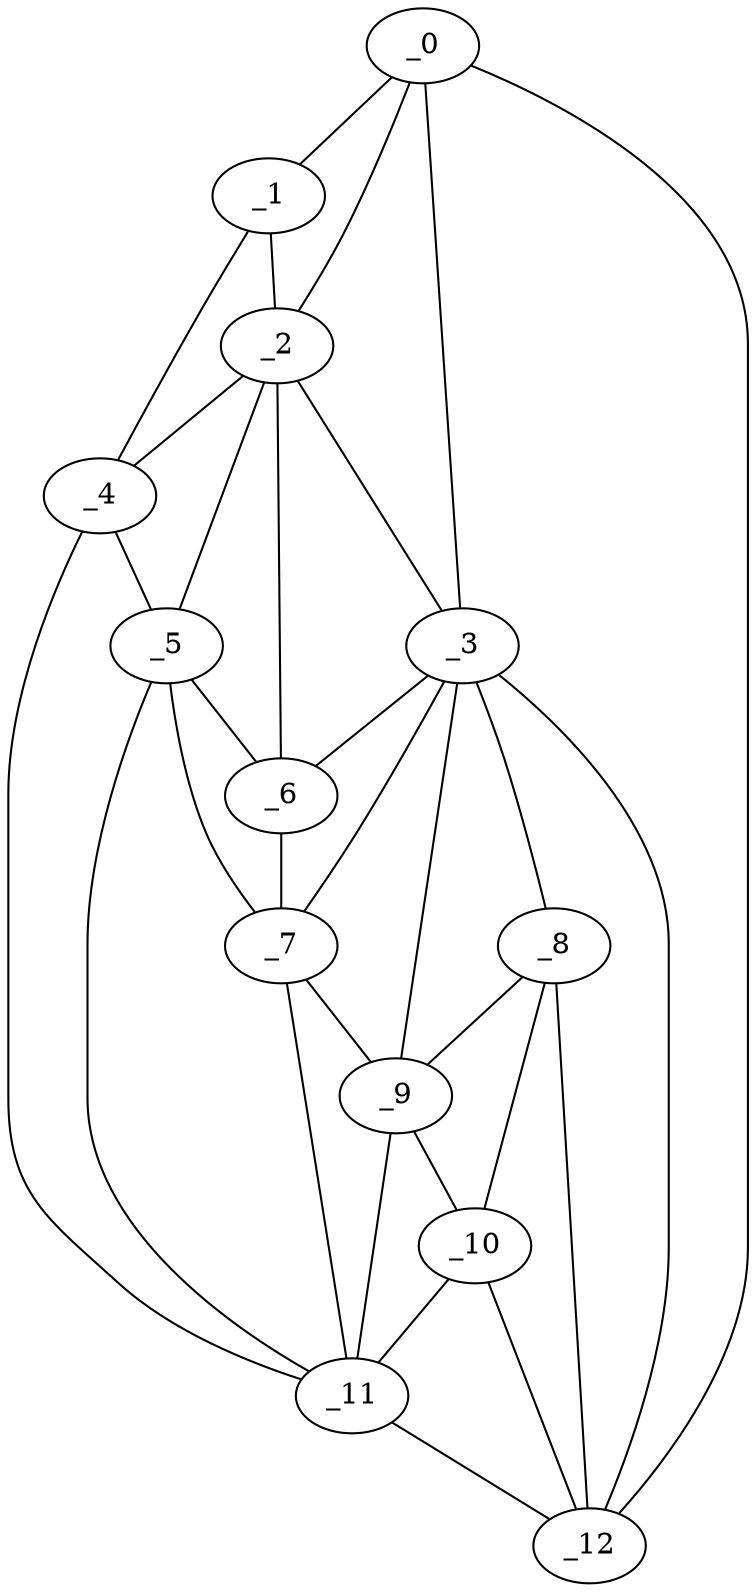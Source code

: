 graph "obj86__225.gxl" {
	_0	 [x=28,
		y=12];
	_1	 [x=61,
		y=70];
	_0 -- _1	 [valence=1];
	_2	 [x=64,
		y=57];
	_0 -- _2	 [valence=2];
	_3	 [x=68,
		y=26];
	_0 -- _3	 [valence=1];
	_12	 [x=100,
		y=11];
	_0 -- _12	 [valence=1];
	_1 -- _2	 [valence=1];
	_4	 [x=70,
		y=70];
	_1 -- _4	 [valence=1];
	_2 -- _3	 [valence=2];
	_2 -- _4	 [valence=2];
	_5	 [x=73,
		y=62];
	_2 -- _5	 [valence=2];
	_6	 [x=75,
		y=51];
	_2 -- _6	 [valence=1];
	_3 -- _6	 [valence=2];
	_7	 [x=79,
		y=49];
	_3 -- _7	 [valence=2];
	_8	 [x=86,
		y=24];
	_3 -- _8	 [valence=2];
	_9	 [x=90,
		y=40];
	_3 -- _9	 [valence=2];
	_3 -- _12	 [valence=2];
	_4 -- _5	 [valence=1];
	_11	 [x=98,
		y=52];
	_4 -- _11	 [valence=1];
	_5 -- _6	 [valence=2];
	_5 -- _7	 [valence=2];
	_5 -- _11	 [valence=2];
	_6 -- _7	 [valence=1];
	_7 -- _9	 [valence=2];
	_7 -- _11	 [valence=2];
	_8 -- _9	 [valence=1];
	_10	 [x=95,
		y=21];
	_8 -- _10	 [valence=2];
	_8 -- _12	 [valence=1];
	_9 -- _10	 [valence=2];
	_9 -- _11	 [valence=2];
	_10 -- _11	 [valence=2];
	_10 -- _12	 [valence=2];
	_11 -- _12	 [valence=1];
}
